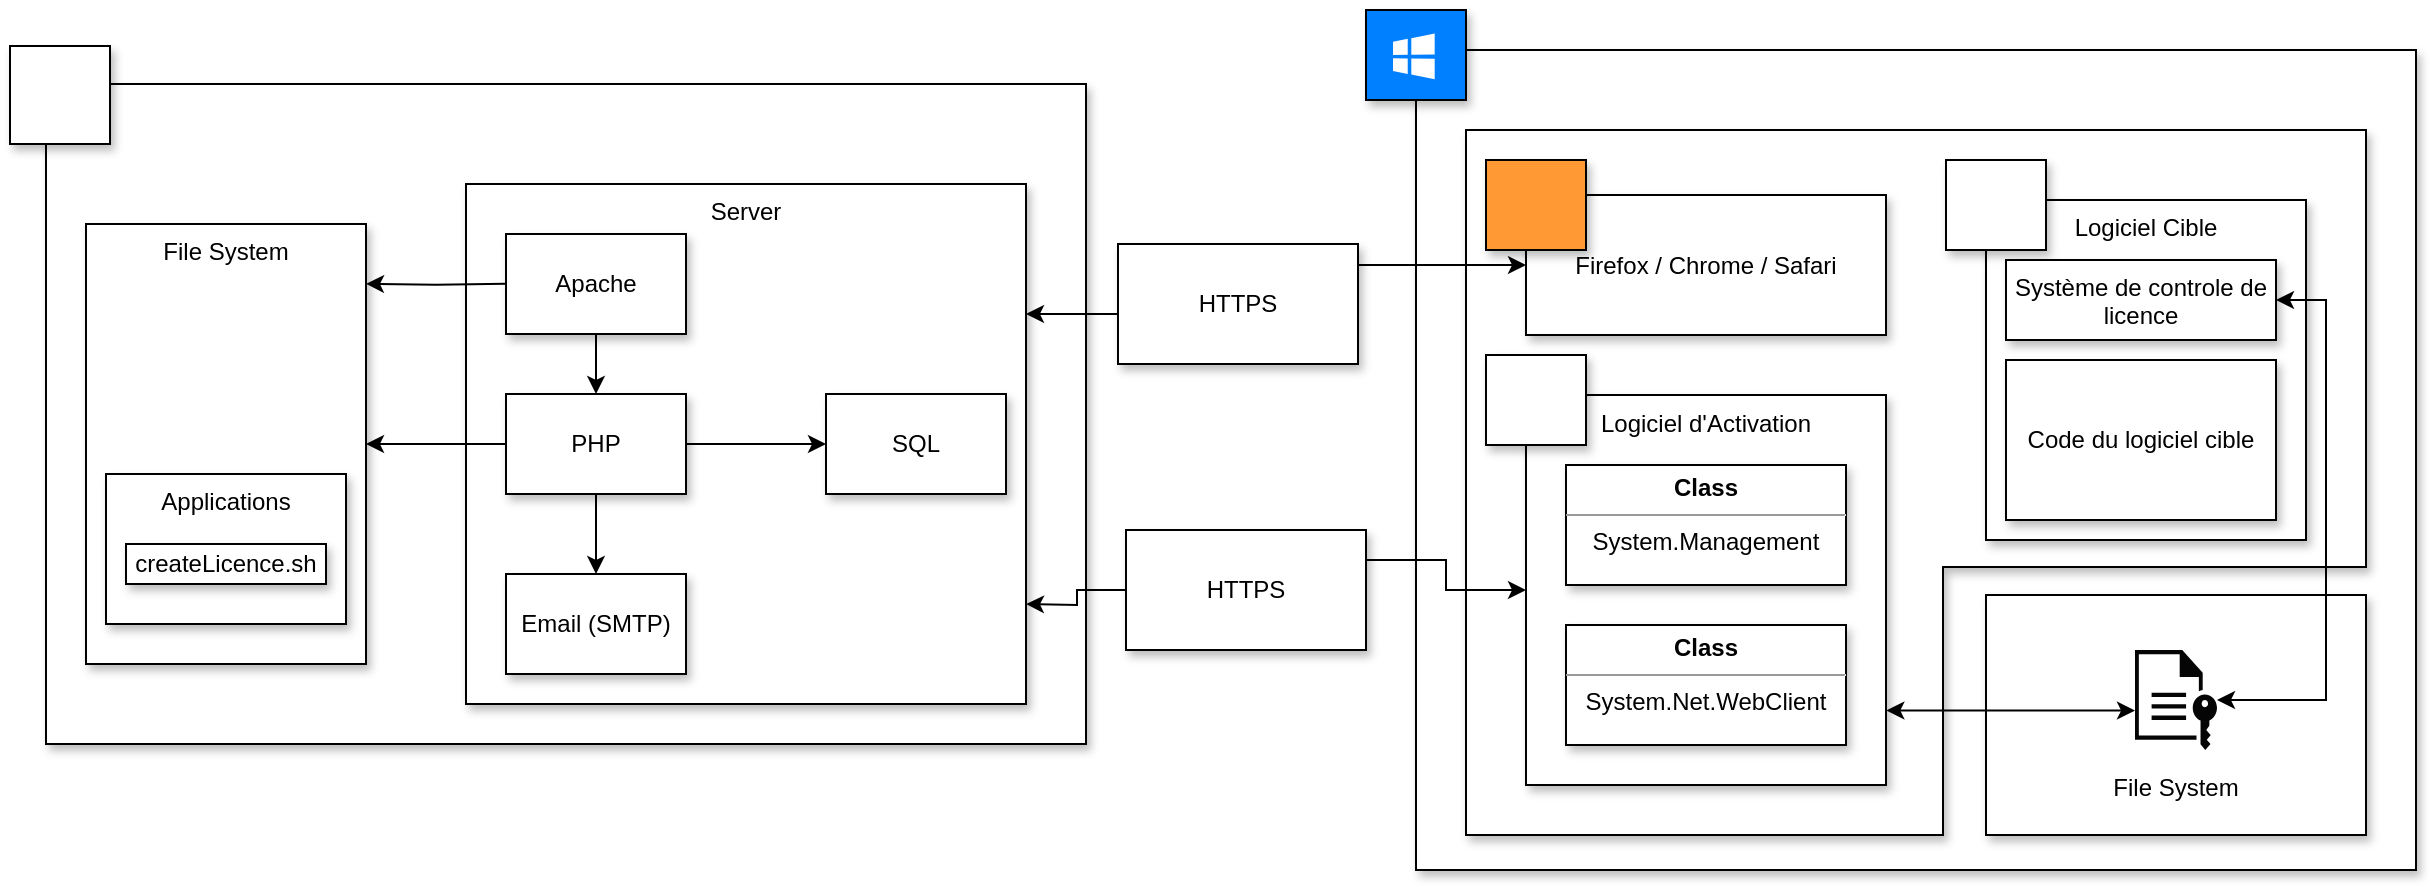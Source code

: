 <mxfile version="15.8.2" type="device"><diagram id="dVmqOQ3p4tJHPeMkaDeA" name="Page-1"><mxGraphModel dx="1611" dy="936" grid="0" gridSize="10" guides="1" tooltips="1" connect="1" arrows="1" fold="1" page="1" pageScale="1" pageWidth="850" pageHeight="1100" math="0" shadow="0"><root><mxCell id="0"/><mxCell id="1" parent="0"/><mxCell id="E_z0K9REA02xa6ZwmKbd-1" value="" style="rounded=0;whiteSpace=wrap;html=1;sketch=0;shadow=1;" vertex="1" parent="1"><mxGeometry x="50" y="80" width="520" height="330" as="geometry"/></mxCell><mxCell id="E_z0K9REA02xa6ZwmKbd-52" value="Server" style="rounded=0;whiteSpace=wrap;html=1;verticalAlign=top;sketch=0;shadow=1;" vertex="1" parent="1"><mxGeometry x="260" y="130" width="280" height="260" as="geometry"/></mxCell><mxCell id="E_z0K9REA02xa6ZwmKbd-3" value="" style="rounded=0;whiteSpace=wrap;html=1;sketch=0;shadow=1;" vertex="1" parent="1"><mxGeometry x="735" y="63" width="500" height="410" as="geometry"/></mxCell><mxCell id="E_z0K9REA02xa6ZwmKbd-103" value="" style="verticalLabelPosition=bottom;verticalAlign=top;html=1;shape=mxgraph.basic.polygon;polyCoords=[[0.25,0],[0.75,0],[1,0],[1,0.62],[0.53,0.62],[0.53,1],[0,1],[0,0]];polyline=0;rounded=0;shadow=1;sketch=0;fontColor=none;strokeWidth=1;fillColor=default;" vertex="1" parent="1"><mxGeometry x="760" y="103" width="450" height="352.5" as="geometry"/></mxCell><mxCell id="E_z0K9REA02xa6ZwmKbd-11" style="edgeStyle=orthogonalEdgeStyle;rounded=0;orthogonalLoop=1;jettySize=auto;html=1;" edge="1" parent="1" source="E_z0K9REA02xa6ZwmKbd-6" target="E_z0K9REA02xa6ZwmKbd-10"><mxGeometry relative="1" as="geometry"/></mxCell><mxCell id="E_z0K9REA02xa6ZwmKbd-18" style="edgeStyle=orthogonalEdgeStyle;rounded=0;orthogonalLoop=1;jettySize=auto;html=1;entryX=1;entryY=0.136;entryDx=0;entryDy=0;entryPerimeter=0;" edge="1" parent="1" target="E_z0K9REA02xa6ZwmKbd-16"><mxGeometry relative="1" as="geometry"><mxPoint x="280" y="179.898" as="sourcePoint"/><mxPoint x="210.0" y="179.92" as="targetPoint"/><Array as="points"/></mxGeometry></mxCell><mxCell id="E_z0K9REA02xa6ZwmKbd-6" value="Apache" style="rounded=0;whiteSpace=wrap;html=1;sketch=0;shadow=1;" vertex="1" parent="1"><mxGeometry x="280" y="155" width="90" height="50" as="geometry"/></mxCell><mxCell id="E_z0K9REA02xa6ZwmKbd-9" value="SQL" style="rounded=0;whiteSpace=wrap;html=1;sketch=0;shadow=1;" vertex="1" parent="1"><mxGeometry x="440" y="235" width="90" height="50" as="geometry"/></mxCell><mxCell id="E_z0K9REA02xa6ZwmKbd-12" style="edgeStyle=orthogonalEdgeStyle;rounded=0;orthogonalLoop=1;jettySize=auto;html=1;entryX=0;entryY=0.5;entryDx=0;entryDy=0;" edge="1" parent="1" source="E_z0K9REA02xa6ZwmKbd-10" target="E_z0K9REA02xa6ZwmKbd-9"><mxGeometry relative="1" as="geometry"/></mxCell><mxCell id="E_z0K9REA02xa6ZwmKbd-17" style="edgeStyle=orthogonalEdgeStyle;rounded=0;orthogonalLoop=1;jettySize=auto;html=1;entryX=1;entryY=0.5;entryDx=0;entryDy=0;" edge="1" parent="1" source="E_z0K9REA02xa6ZwmKbd-10" target="E_z0K9REA02xa6ZwmKbd-16"><mxGeometry relative="1" as="geometry"/></mxCell><mxCell id="E_z0K9REA02xa6ZwmKbd-47" style="edgeStyle=orthogonalEdgeStyle;rounded=0;orthogonalLoop=1;jettySize=auto;html=1;" edge="1" parent="1" source="E_z0K9REA02xa6ZwmKbd-10" target="E_z0K9REA02xa6ZwmKbd-14"><mxGeometry relative="1" as="geometry"/></mxCell><mxCell id="E_z0K9REA02xa6ZwmKbd-10" value="PHP" style="rounded=0;whiteSpace=wrap;html=1;sketch=0;shadow=1;" vertex="1" parent="1"><mxGeometry x="280" y="235" width="90" height="50" as="geometry"/></mxCell><mxCell id="E_z0K9REA02xa6ZwmKbd-14" value="Email (SMTP)" style="rounded=0;whiteSpace=wrap;html=1;sketch=0;shadow=1;" vertex="1" parent="1"><mxGeometry x="280" y="325" width="90" height="50" as="geometry"/></mxCell><mxCell id="E_z0K9REA02xa6ZwmKbd-16" value="&lt;div&gt;File System&lt;/div&gt;&lt;div&gt;&lt;br&gt;&lt;/div&gt;" style="rounded=0;whiteSpace=wrap;html=1;verticalAlign=top;sketch=0;shadow=1;" vertex="1" parent="1"><mxGeometry x="70" y="150" width="140" height="220" as="geometry"/></mxCell><mxCell id="E_z0K9REA02xa6ZwmKbd-19" value="Applications" style="rounded=0;whiteSpace=wrap;html=1;verticalAlign=top;sketch=0;shadow=1;" vertex="1" parent="1"><mxGeometry x="80" y="275" width="120" height="75" as="geometry"/></mxCell><mxCell id="E_z0K9REA02xa6ZwmKbd-20" value="createLicence.sh" style="rounded=0;whiteSpace=wrap;html=1;verticalAlign=middle;sketch=0;shadow=1;" vertex="1" parent="1"><mxGeometry x="90" y="310" width="100" height="20" as="geometry"/></mxCell><mxCell id="E_z0K9REA02xa6ZwmKbd-39" value="" style="shape=image;html=1;verticalAlign=top;verticalLabelPosition=bottom;labelBackgroundColor=#ffffff;imageAspect=0;aspect=fixed;image=https://cdn3.iconfinder.com/data/icons/file-extension-names-vol-3-2/512/38-128.png;rounded=0;sketch=0;" vertex="1" parent="1"><mxGeometry x="83.75" y="175" width="45" height="45" as="geometry"/></mxCell><mxCell id="E_z0K9REA02xa6ZwmKbd-42" value="" style="shape=image;html=1;verticalAlign=top;verticalLabelPosition=bottom;labelBackgroundColor=#ffffff;imageAspect=0;aspect=fixed;image=https://cdn3.iconfinder.com/data/icons/file-extension-names-vol-3-2/512/48-128.png;rounded=0;sketch=0;" vertex="1" parent="1"><mxGeometry x="151.25" y="220" width="45" height="45" as="geometry"/></mxCell><mxCell id="E_z0K9REA02xa6ZwmKbd-44" value="" style="shape=image;html=1;verticalAlign=top;verticalLabelPosition=bottom;labelBackgroundColor=#ffffff;imageAspect=0;aspect=fixed;image=https://cdn3.iconfinder.com/data/icons/file-extension-names-vol-3-2/512/26-128.png;rounded=0;sketch=0;" vertex="1" parent="1"><mxGeometry x="148.75" y="175" width="45" height="45" as="geometry"/></mxCell><mxCell id="E_z0K9REA02xa6ZwmKbd-50" value="" style="shape=image;html=1;verticalAlign=top;verticalLabelPosition=bottom;labelBackgroundColor=#ffffff;imageAspect=0;aspect=fixed;image=https://cdn3.iconfinder.com/data/icons/file-extension-names-vol-3-2/512/23-128.png;rounded=0;sketch=0;" vertex="1" parent="1"><mxGeometry x="83.75" y="220" width="45" height="45" as="geometry"/></mxCell><mxCell id="E_z0K9REA02xa6ZwmKbd-55" value="Firefox / Chrome / Safari" style="rounded=0;whiteSpace=wrap;html=1;verticalAlign=middle;sketch=0;shadow=1;" vertex="1" parent="1"><mxGeometry x="790" y="135.5" width="180" height="70" as="geometry"/></mxCell><mxCell id="E_z0K9REA02xa6ZwmKbd-59" style="edgeStyle=orthogonalEdgeStyle;rounded=0;orthogonalLoop=1;jettySize=auto;html=1;exitX=1;exitY=0.25;exitDx=0;exitDy=0;entryX=0;entryY=0.5;entryDx=0;entryDy=0;startArrow=classic;startFill=1;" edge="1" parent="1" source="E_z0K9REA02xa6ZwmKbd-52" target="E_z0K9REA02xa6ZwmKbd-55"><mxGeometry relative="1" as="geometry"/></mxCell><mxCell id="E_z0K9REA02xa6ZwmKbd-61" value="Logiciel d'Activation" style="rounded=0;whiteSpace=wrap;html=1;verticalAlign=top;sketch=0;shadow=1;" vertex="1" parent="1"><mxGeometry x="790" y="235.5" width="180" height="195" as="geometry"/></mxCell><mxCell id="E_z0K9REA02xa6ZwmKbd-62" style="edgeStyle=orthogonalEdgeStyle;rounded=0;orthogonalLoop=1;jettySize=auto;html=1;exitX=1;exitY=0.25;exitDx=0;exitDy=0;entryX=0;entryY=0.5;entryDx=0;entryDy=0;startArrow=none;startFill=1;" edge="1" parent="1" target="E_z0K9REA02xa6ZwmKbd-61" source="E_z0K9REA02xa6ZwmKbd-64"><mxGeometry relative="1" as="geometry"><mxPoint x="540.0" y="340.0" as="sourcePoint"/></mxGeometry></mxCell><mxCell id="E_z0K9REA02xa6ZwmKbd-63" value="HTTPS" style="rounded=0;whiteSpace=wrap;html=1;shadow=1;sketch=0;verticalAlign=middle;" vertex="1" parent="1"><mxGeometry x="586" y="160" width="120" height="60" as="geometry"/></mxCell><mxCell id="E_z0K9REA02xa6ZwmKbd-69" value="&lt;p style=&quot;margin: 4px 0px 0px;&quot;&gt;&lt;b&gt;Class&lt;/b&gt;&lt;/p&gt;&lt;hr size=&quot;1&quot;&gt;&lt;div style=&quot;height: 2px&quot;&gt;&lt;span style=&quot;white-space: pre&quot;&gt;System.Management&lt;br&gt;&lt;/span&gt;&lt;/div&gt;" style="verticalAlign=middle;align=center;overflow=fill;fontSize=12;fontFamily=Helvetica;html=1;shadow=1;" vertex="1" parent="1"><mxGeometry x="810" y="270.5" width="140" height="60" as="geometry"/></mxCell><mxCell id="E_z0K9REA02xa6ZwmKbd-71" value="&lt;p style=&quot;margin: 4px 0px 0px&quot;&gt;&lt;b&gt;Class&lt;/b&gt;&lt;/p&gt;&lt;hr size=&quot;1&quot;&gt;&lt;div style=&quot;height: 2px&quot;&gt;&lt;span style=&quot;white-space: pre&quot;&gt;System.Net.WebClient&lt;br&gt;&lt;/span&gt;&lt;/div&gt;" style="verticalAlign=middle;align=center;overflow=fill;fontSize=12;fontFamily=Helvetica;html=1;shadow=1;" vertex="1" parent="1"><mxGeometry x="810" y="350.5" width="140" height="60" as="geometry"/></mxCell><mxCell id="E_z0K9REA02xa6ZwmKbd-73" value="" style="group" vertex="1" connectable="0" parent="1"><mxGeometry x="770" y="215.5" width="50" height="45" as="geometry"/></mxCell><mxCell id="E_z0K9REA02xa6ZwmKbd-72" value="" style="rounded=0;whiteSpace=wrap;html=1;sketch=0;shadow=1;" vertex="1" parent="E_z0K9REA02xa6ZwmKbd-73"><mxGeometry width="50" height="45" as="geometry"/></mxCell><mxCell id="E_z0K9REA02xa6ZwmKbd-68" value="" style="shape=image;verticalLabelPosition=bottom;labelBackgroundColor=#ffffff;verticalAlign=top;aspect=fixed;imageAspect=0;image=http://www.techbaz.org/Course/img/csharp-logo.png;" vertex="1" parent="E_z0K9REA02xa6ZwmKbd-73"><mxGeometry x="2.5" y="1.38" width="45" height="42.23" as="geometry"/></mxCell><mxCell id="E_z0K9REA02xa6ZwmKbd-83" value="" style="group;fillColor=#ffe6cc;strokeColor=#d79b00;" vertex="1" connectable="0" parent="1"><mxGeometry x="770" y="118" width="50" height="45" as="geometry"/></mxCell><mxCell id="E_z0K9REA02xa6ZwmKbd-81" value="" style="rounded=0;whiteSpace=wrap;html=1;sketch=0;shadow=1;fillColor=#FF9933;" vertex="1" parent="E_z0K9REA02xa6ZwmKbd-83"><mxGeometry width="50" height="45" as="geometry"/></mxCell><mxCell id="E_z0K9REA02xa6ZwmKbd-79" value="" style="shape=image;html=1;verticalAlign=top;verticalLabelPosition=bottom;labelBackgroundColor=#ffffff;imageAspect=0;aspect=fixed;image=https://cdn0.iconfinder.com/data/icons/picons-social/57/72-firefox-2-128.png;rounded=0;shadow=0;sketch=0;strokeWidth=1;imageBackground=none;" vertex="1" parent="E_z0K9REA02xa6ZwmKbd-83"><mxGeometry x="2.5" width="45" height="45" as="geometry"/></mxCell><mxCell id="E_z0K9REA02xa6ZwmKbd-85" value="&lt;div&gt;File System&lt;/div&gt;&lt;div&gt;&lt;br&gt;&lt;/div&gt;" style="rounded=0;whiteSpace=wrap;html=1;verticalAlign=bottom;sketch=0;shadow=1;" vertex="1" parent="1"><mxGeometry x="1020" y="335.5" width="190" height="120" as="geometry"/></mxCell><mxCell id="E_z0K9REA02xa6ZwmKbd-87" value="Logiciel Cible" style="rounded=0;whiteSpace=wrap;html=1;verticalAlign=top;sketch=0;shadow=1;" vertex="1" parent="1"><mxGeometry x="1020" y="138" width="160" height="170" as="geometry"/></mxCell><mxCell id="E_z0K9REA02xa6ZwmKbd-90" value="" style="group" vertex="1" connectable="0" parent="1"><mxGeometry x="1000" y="118" width="50" height="45" as="geometry"/></mxCell><mxCell id="E_z0K9REA02xa6ZwmKbd-91" value="" style="rounded=0;whiteSpace=wrap;html=1;sketch=0;shadow=1;" vertex="1" parent="E_z0K9REA02xa6ZwmKbd-90"><mxGeometry width="50" height="45" as="geometry"/></mxCell><mxCell id="E_z0K9REA02xa6ZwmKbd-92" value="" style="shape=image;verticalLabelPosition=bottom;labelBackgroundColor=#ffffff;verticalAlign=top;aspect=fixed;imageAspect=0;image=http://www.techbaz.org/Course/img/csharp-logo.png;" vertex="1" parent="E_z0K9REA02xa6ZwmKbd-90"><mxGeometry x="2.5" y="1.38" width="45" height="42.23" as="geometry"/></mxCell><mxCell id="E_z0K9REA02xa6ZwmKbd-104" style="edgeStyle=orthogonalEdgeStyle;rounded=0;orthogonalLoop=1;jettySize=auto;html=1;fontColor=none;startArrow=classic;startFill=1;exitX=1;exitY=0.5;exitDx=0;exitDy=0;jumpStyle=none;" edge="1" parent="1" source="E_z0K9REA02xa6ZwmKbd-96" target="E_z0K9REA02xa6ZwmKbd-98"><mxGeometry relative="1" as="geometry"><Array as="points"><mxPoint x="1190" y="188"/><mxPoint x="1190" y="388"/></Array></mxGeometry></mxCell><mxCell id="E_z0K9REA02xa6ZwmKbd-96" value="Système de controle de licence" style="rounded=0;whiteSpace=wrap;html=1;verticalAlign=top;sketch=0;shadow=1;" vertex="1" parent="1"><mxGeometry x="1030" y="168" width="135" height="40" as="geometry"/></mxCell><mxCell id="E_z0K9REA02xa6ZwmKbd-97" value="Code du logiciel cible" style="rounded=0;whiteSpace=wrap;html=1;verticalAlign=middle;sketch=0;shadow=1;" vertex="1" parent="1"><mxGeometry x="1030" y="218" width="135" height="80" as="geometry"/></mxCell><mxCell id="E_z0K9REA02xa6ZwmKbd-98" value="" style="sketch=0;pointerEvents=1;shadow=0;dashed=0;html=1;strokeColor=none;fillColor=#050505;labelPosition=center;verticalLabelPosition=bottom;verticalAlign=top;outlineConnect=0;align=center;shape=mxgraph.office.concepts.file_key;rounded=0;" vertex="1" parent="1"><mxGeometry x="1094.5" y="363" width="41" height="50" as="geometry"/></mxCell><mxCell id="E_z0K9REA02xa6ZwmKbd-99" style="edgeStyle=orthogonalEdgeStyle;rounded=0;orthogonalLoop=1;jettySize=auto;html=1;startArrow=classic;startFill=1;exitX=1.001;exitY=0.809;exitDx=0;exitDy=0;exitPerimeter=0;" edge="1" parent="1" source="E_z0K9REA02xa6ZwmKbd-61" target="E_z0K9REA02xa6ZwmKbd-98"><mxGeometry relative="1" as="geometry"><mxPoint x="880" y="433" as="sourcePoint"/><mxPoint x="959.5" y="518.007" as="targetPoint"/><Array as="points"><mxPoint x="1060" y="393"/><mxPoint x="1060" y="393"/></Array></mxGeometry></mxCell><mxCell id="E_z0K9REA02xa6ZwmKbd-108" value="" style="rounded=0;whiteSpace=wrap;html=1;sketch=0;shadow=1;fillColor=#007FFF;" vertex="1" parent="1"><mxGeometry x="710" y="43" width="50" height="45" as="geometry"/></mxCell><mxCell id="E_z0K9REA02xa6ZwmKbd-106" value="" style="sketch=0;pointerEvents=1;shadow=0;dashed=0;html=1;strokeColor=none;fillColor=#007FFF;labelPosition=center;verticalLabelPosition=bottom;verticalAlign=top;align=center;outlineConnect=0;shape=mxgraph.veeam2.microsoft_windows;rounded=0;fontColor=none;" vertex="1" parent="1"><mxGeometry x="715" y="45.5" width="40" height="40" as="geometry"/></mxCell><mxCell id="E_z0K9REA02xa6ZwmKbd-131" value="" style="group" vertex="1" connectable="0" parent="1"><mxGeometry x="32" y="61" width="50" height="49" as="geometry"/></mxCell><mxCell id="E_z0K9REA02xa6ZwmKbd-130" value="" style="rounded=0;whiteSpace=wrap;html=1;sketch=0;shadow=1;" vertex="1" parent="E_z0K9REA02xa6ZwmKbd-131"><mxGeometry width="50" height="49" as="geometry"/></mxCell><mxCell id="E_z0K9REA02xa6ZwmKbd-128" value="" style="group" vertex="1" connectable="0" parent="E_z0K9REA02xa6ZwmKbd-131"><mxGeometry x="2" y="2" width="45" height="45" as="geometry"/></mxCell><mxCell id="E_z0K9REA02xa6ZwmKbd-120" value="" style="shape=image;html=1;verticalAlign=top;verticalLabelPosition=bottom;labelBackgroundColor=#ffffff;imageAspect=0;aspect=fixed;image=https://cdn1.iconfinder.com/data/icons/operating-system-flat-1/30/linux-128.png;rounded=0;shadow=1;sketch=0;fontColor=none;strokeWidth=1;fillColor=#000000;fontStyle=4" vertex="1" parent="E_z0K9REA02xa6ZwmKbd-128"><mxGeometry x="16" y="12" width="21" height="21" as="geometry"/></mxCell><mxCell id="E_z0K9REA02xa6ZwmKbd-126" value="" style="shape=image;html=1;verticalAlign=top;verticalLabelPosition=bottom;labelBackgroundColor=#ffffff;imageAspect=0;aspect=fixed;image=https://cdn1.iconfinder.com/data/icons/logos-brands-1/24/logo_brand_brands_logos_ubuntu-128.png;rounded=0;shadow=1;sketch=0;fontColor=none;strokeWidth=1;fillColor=#000000;fontStyle=4" vertex="1" parent="E_z0K9REA02xa6ZwmKbd-128"><mxGeometry width="45" height="45" as="geometry"/></mxCell><mxCell id="E_z0K9REA02xa6ZwmKbd-64" value="HTTPS" style="rounded=0;whiteSpace=wrap;html=1;shadow=1;sketch=0;verticalAlign=middle;" vertex="1" parent="1"><mxGeometry x="590" y="303" width="120" height="60" as="geometry"/></mxCell><mxCell id="E_z0K9REA02xa6ZwmKbd-132" value="" style="edgeStyle=orthogonalEdgeStyle;rounded=0;orthogonalLoop=1;jettySize=auto;html=1;exitX=1;exitY=0.25;exitDx=0;exitDy=0;entryX=0;entryY=0.5;entryDx=0;entryDy=0;startArrow=classic;startFill=1;endArrow=none;" edge="1" parent="1" target="E_z0K9REA02xa6ZwmKbd-64"><mxGeometry relative="1" as="geometry"><mxPoint x="540" y="340" as="sourcePoint"/><mxPoint x="790" y="333.0" as="targetPoint"/></mxGeometry></mxCell></root></mxGraphModel></diagram></mxfile>